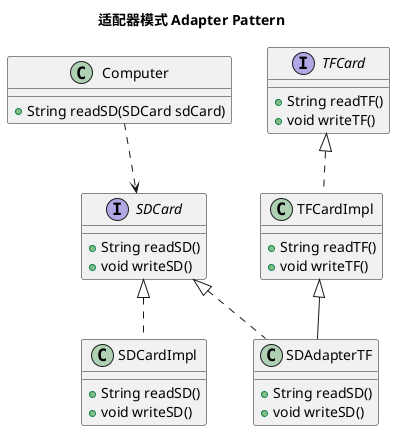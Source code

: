 @startuml
'https://plantuml.com/class-diagram

title "适配器模式 Adapter Pattern"
' 适配器的角色：
' 目标（Target)接口：当前系统业务所期望的接口，它可以是抽象类或接口
' 适配者（Adaptee)类：它是被访问和适配的现在组件库中的组件接口
' 适配器（Adapter)类：它是一个转换器，通过继承或引用适配者对象，把适配者拉口转换成目标接口，让客户按目标客户的接口的格式访问适配者


class Computer{
    + String readSD(SDCard sdCard)
}

interface SDCard{
    + String readSD()
    + void writeSD()

}

class SDCardImpl{
    + String readSD()
    + void writeSD()
}

interface TFCard{
    + String readTF()
    + void writeTF()
}

class TFCardImpl{
    + String readTF()
    + void writeTF()
}

class SDAdapterTF{
    + String readSD()
    + void writeSD()
}

TFCard <|.. TFCardImpl
SDCard <|.. SDAdapterTF
TFCardImpl <|-- SDAdapterTF

SDCard <|.. SDCardImpl
Computer ..> SDCard


@enduml